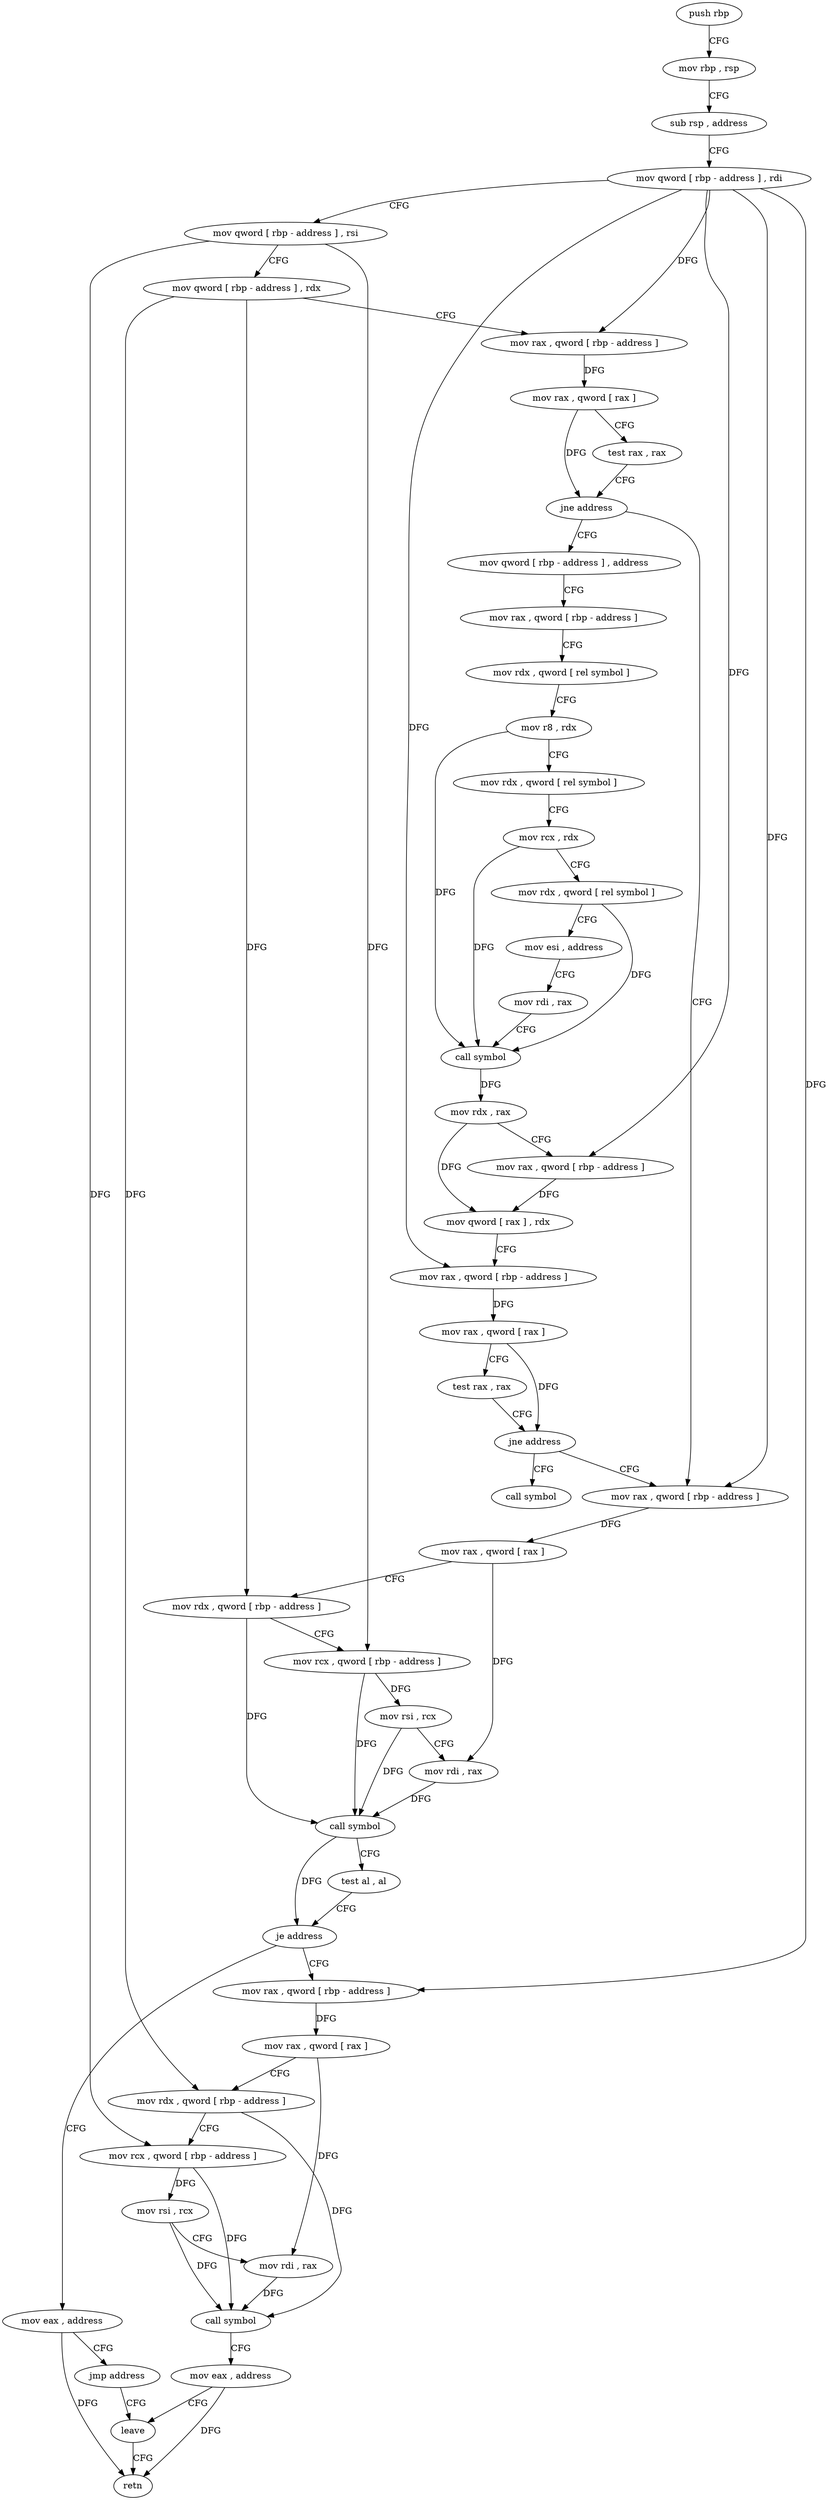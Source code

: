 digraph "func" {
"201583" [label = "push rbp" ]
"201584" [label = "mov rbp , rsp" ]
"201587" [label = "sub rsp , address" ]
"201591" [label = "mov qword [ rbp - address ] , rdi" ]
"201595" [label = "mov qword [ rbp - address ] , rsi" ]
"201599" [label = "mov qword [ rbp - address ] , rdx" ]
"201603" [label = "mov rax , qword [ rbp - address ]" ]
"201607" [label = "mov rax , qword [ rax ]" ]
"201610" [label = "test rax , rax" ]
"201613" [label = "jne address" ]
"201694" [label = "mov rax , qword [ rbp - address ]" ]
"201615" [label = "mov qword [ rbp - address ] , address" ]
"201698" [label = "mov rax , qword [ rax ]" ]
"201701" [label = "mov rdx , qword [ rbp - address ]" ]
"201705" [label = "mov rcx , qword [ rbp - address ]" ]
"201709" [label = "mov rsi , rcx" ]
"201712" [label = "mov rdi , rax" ]
"201715" [label = "call symbol" ]
"201720" [label = "test al , al" ]
"201722" [label = "je address" ]
"201731" [label = "mov rax , qword [ rbp - address ]" ]
"201724" [label = "mov eax , address" ]
"201623" [label = "mov rax , qword [ rbp - address ]" ]
"201627" [label = "mov rdx , qword [ rel symbol ]" ]
"201634" [label = "mov r8 , rdx" ]
"201637" [label = "mov rdx , qword [ rel symbol ]" ]
"201644" [label = "mov rcx , rdx" ]
"201647" [label = "mov rdx , qword [ rel symbol ]" ]
"201654" [label = "mov esi , address" ]
"201659" [label = "mov rdi , rax" ]
"201662" [label = "call symbol" ]
"201667" [label = "mov rdx , rax" ]
"201670" [label = "mov rax , qword [ rbp - address ]" ]
"201674" [label = "mov qword [ rax ] , rdx" ]
"201677" [label = "mov rax , qword [ rbp - address ]" ]
"201681" [label = "mov rax , qword [ rax ]" ]
"201684" [label = "test rax , rax" ]
"201687" [label = "jne address" ]
"201689" [label = "call symbol" ]
"201735" [label = "mov rax , qword [ rax ]" ]
"201738" [label = "mov rdx , qword [ rbp - address ]" ]
"201742" [label = "mov rcx , qword [ rbp - address ]" ]
"201746" [label = "mov rsi , rcx" ]
"201749" [label = "mov rdi , rax" ]
"201752" [label = "call symbol" ]
"201757" [label = "mov eax , address" ]
"201762" [label = "leave" ]
"201729" [label = "jmp address" ]
"201763" [label = "retn" ]
"201583" -> "201584" [ label = "CFG" ]
"201584" -> "201587" [ label = "CFG" ]
"201587" -> "201591" [ label = "CFG" ]
"201591" -> "201595" [ label = "CFG" ]
"201591" -> "201603" [ label = "DFG" ]
"201591" -> "201694" [ label = "DFG" ]
"201591" -> "201670" [ label = "DFG" ]
"201591" -> "201677" [ label = "DFG" ]
"201591" -> "201731" [ label = "DFG" ]
"201595" -> "201599" [ label = "CFG" ]
"201595" -> "201705" [ label = "DFG" ]
"201595" -> "201742" [ label = "DFG" ]
"201599" -> "201603" [ label = "CFG" ]
"201599" -> "201701" [ label = "DFG" ]
"201599" -> "201738" [ label = "DFG" ]
"201603" -> "201607" [ label = "DFG" ]
"201607" -> "201610" [ label = "CFG" ]
"201607" -> "201613" [ label = "DFG" ]
"201610" -> "201613" [ label = "CFG" ]
"201613" -> "201694" [ label = "CFG" ]
"201613" -> "201615" [ label = "CFG" ]
"201694" -> "201698" [ label = "DFG" ]
"201615" -> "201623" [ label = "CFG" ]
"201698" -> "201701" [ label = "CFG" ]
"201698" -> "201712" [ label = "DFG" ]
"201701" -> "201705" [ label = "CFG" ]
"201701" -> "201715" [ label = "DFG" ]
"201705" -> "201709" [ label = "DFG" ]
"201705" -> "201715" [ label = "DFG" ]
"201709" -> "201712" [ label = "CFG" ]
"201709" -> "201715" [ label = "DFG" ]
"201712" -> "201715" [ label = "DFG" ]
"201715" -> "201720" [ label = "CFG" ]
"201715" -> "201722" [ label = "DFG" ]
"201720" -> "201722" [ label = "CFG" ]
"201722" -> "201731" [ label = "CFG" ]
"201722" -> "201724" [ label = "CFG" ]
"201731" -> "201735" [ label = "DFG" ]
"201724" -> "201729" [ label = "CFG" ]
"201724" -> "201763" [ label = "DFG" ]
"201623" -> "201627" [ label = "CFG" ]
"201627" -> "201634" [ label = "CFG" ]
"201634" -> "201637" [ label = "CFG" ]
"201634" -> "201662" [ label = "DFG" ]
"201637" -> "201644" [ label = "CFG" ]
"201644" -> "201647" [ label = "CFG" ]
"201644" -> "201662" [ label = "DFG" ]
"201647" -> "201654" [ label = "CFG" ]
"201647" -> "201662" [ label = "DFG" ]
"201654" -> "201659" [ label = "CFG" ]
"201659" -> "201662" [ label = "CFG" ]
"201662" -> "201667" [ label = "DFG" ]
"201667" -> "201670" [ label = "CFG" ]
"201667" -> "201674" [ label = "DFG" ]
"201670" -> "201674" [ label = "DFG" ]
"201674" -> "201677" [ label = "CFG" ]
"201677" -> "201681" [ label = "DFG" ]
"201681" -> "201684" [ label = "CFG" ]
"201681" -> "201687" [ label = "DFG" ]
"201684" -> "201687" [ label = "CFG" ]
"201687" -> "201694" [ label = "CFG" ]
"201687" -> "201689" [ label = "CFG" ]
"201735" -> "201738" [ label = "CFG" ]
"201735" -> "201749" [ label = "DFG" ]
"201738" -> "201742" [ label = "CFG" ]
"201738" -> "201752" [ label = "DFG" ]
"201742" -> "201746" [ label = "DFG" ]
"201742" -> "201752" [ label = "DFG" ]
"201746" -> "201749" [ label = "CFG" ]
"201746" -> "201752" [ label = "DFG" ]
"201749" -> "201752" [ label = "DFG" ]
"201752" -> "201757" [ label = "CFG" ]
"201757" -> "201762" [ label = "CFG" ]
"201757" -> "201763" [ label = "DFG" ]
"201762" -> "201763" [ label = "CFG" ]
"201729" -> "201762" [ label = "CFG" ]
}
